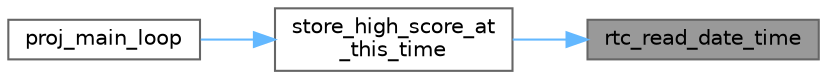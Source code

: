 digraph "rtc_read_date_time"
{
 // LATEX_PDF_SIZE
  bgcolor="transparent";
  edge [fontname=Helvetica,fontsize=10,labelfontname=Helvetica,labelfontsize=10];
  node [fontname=Helvetica,fontsize=10,shape=box,height=0.2,width=0.4];
  rankdir="RL";
  Node1 [id="Node000001",label="rtc_read_date_time",height=0.2,width=0.4,color="gray40", fillcolor="grey60", style="filled", fontcolor="black",tooltip="Reads the date and time from the RTC."];
  Node1 -> Node2 [id="edge3_Node000001_Node000002",dir="back",color="steelblue1",style="solid",tooltip=" "];
  Node2 [id="Node000002",label="store_high_score_at\l_this_time",height=0.2,width=0.4,color="grey40", fillcolor="white", style="filled",URL="$game__state_8c.html#ac05b2eb6acb6c4f562706b860b367919",tooltip="Stores the high score at the current time."];
  Node2 -> Node3 [id="edge4_Node000002_Node000003",dir="back",color="steelblue1",style="solid",tooltip=" "];
  Node3 [id="Node000003",label="proj_main_loop",height=0.2,width=0.4,color="grey40", fillcolor="white", style="filled",URL="$main_8c.html#a2a16f651eccbd248e1ad3b3b924b143b",tooltip="Main loop of the game."];
}
